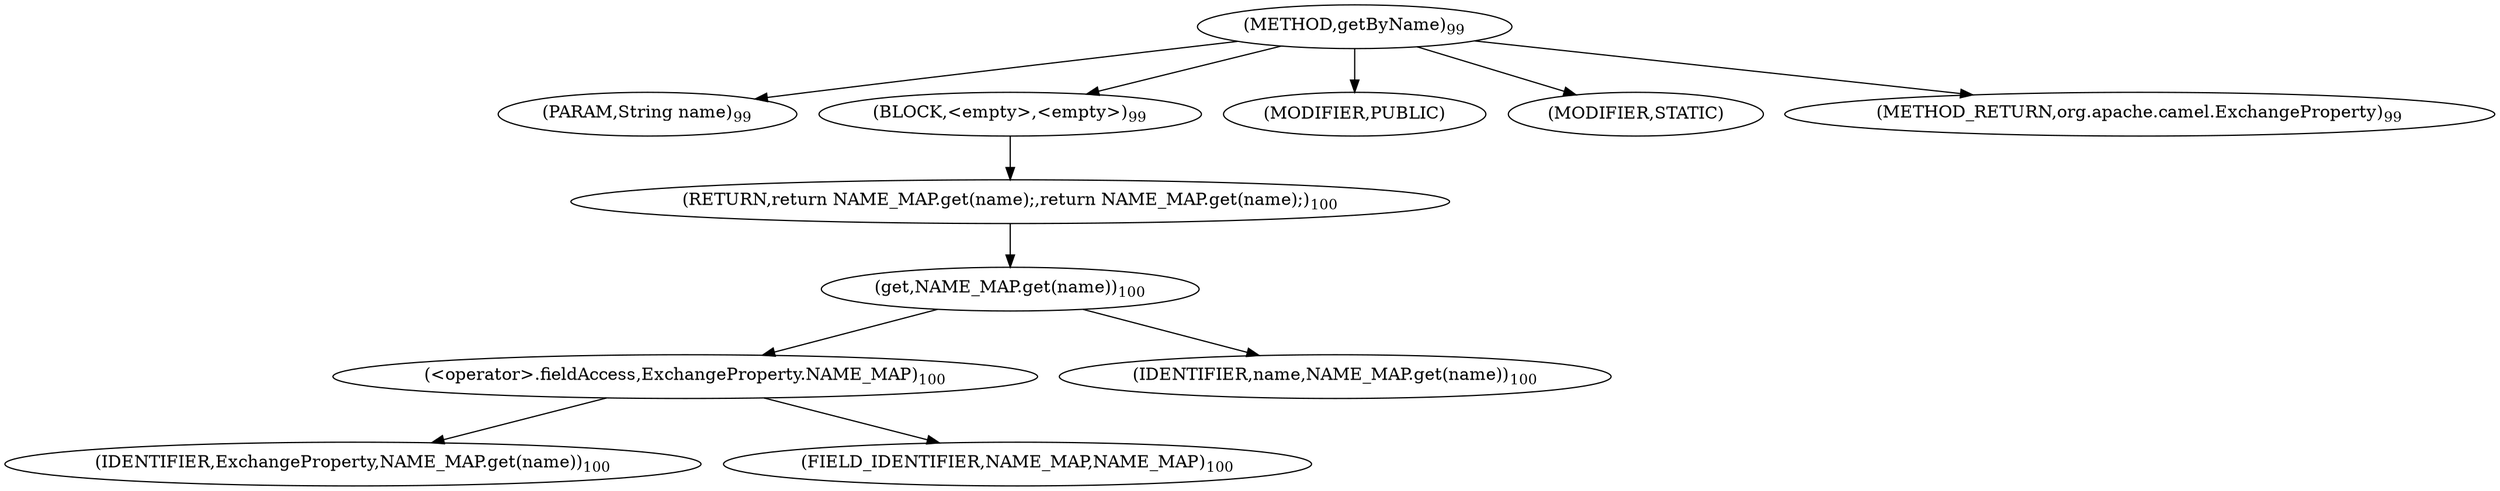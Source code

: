 digraph "getByName" {  
"131" [label = <(METHOD,getByName)<SUB>99</SUB>> ]
"132" [label = <(PARAM,String name)<SUB>99</SUB>> ]
"133" [label = <(BLOCK,&lt;empty&gt;,&lt;empty&gt;)<SUB>99</SUB>> ]
"134" [label = <(RETURN,return NAME_MAP.get(name);,return NAME_MAP.get(name);)<SUB>100</SUB>> ]
"135" [label = <(get,NAME_MAP.get(name))<SUB>100</SUB>> ]
"136" [label = <(&lt;operator&gt;.fieldAccess,ExchangeProperty.NAME_MAP)<SUB>100</SUB>> ]
"137" [label = <(IDENTIFIER,ExchangeProperty,NAME_MAP.get(name))<SUB>100</SUB>> ]
"138" [label = <(FIELD_IDENTIFIER,NAME_MAP,NAME_MAP)<SUB>100</SUB>> ]
"139" [label = <(IDENTIFIER,name,NAME_MAP.get(name))<SUB>100</SUB>> ]
"140" [label = <(MODIFIER,PUBLIC)> ]
"141" [label = <(MODIFIER,STATIC)> ]
"142" [label = <(METHOD_RETURN,org.apache.camel.ExchangeProperty)<SUB>99</SUB>> ]
  "131" -> "132" 
  "131" -> "133" 
  "131" -> "140" 
  "131" -> "141" 
  "131" -> "142" 
  "133" -> "134" 
  "134" -> "135" 
  "135" -> "136" 
  "135" -> "139" 
  "136" -> "137" 
  "136" -> "138" 
}
